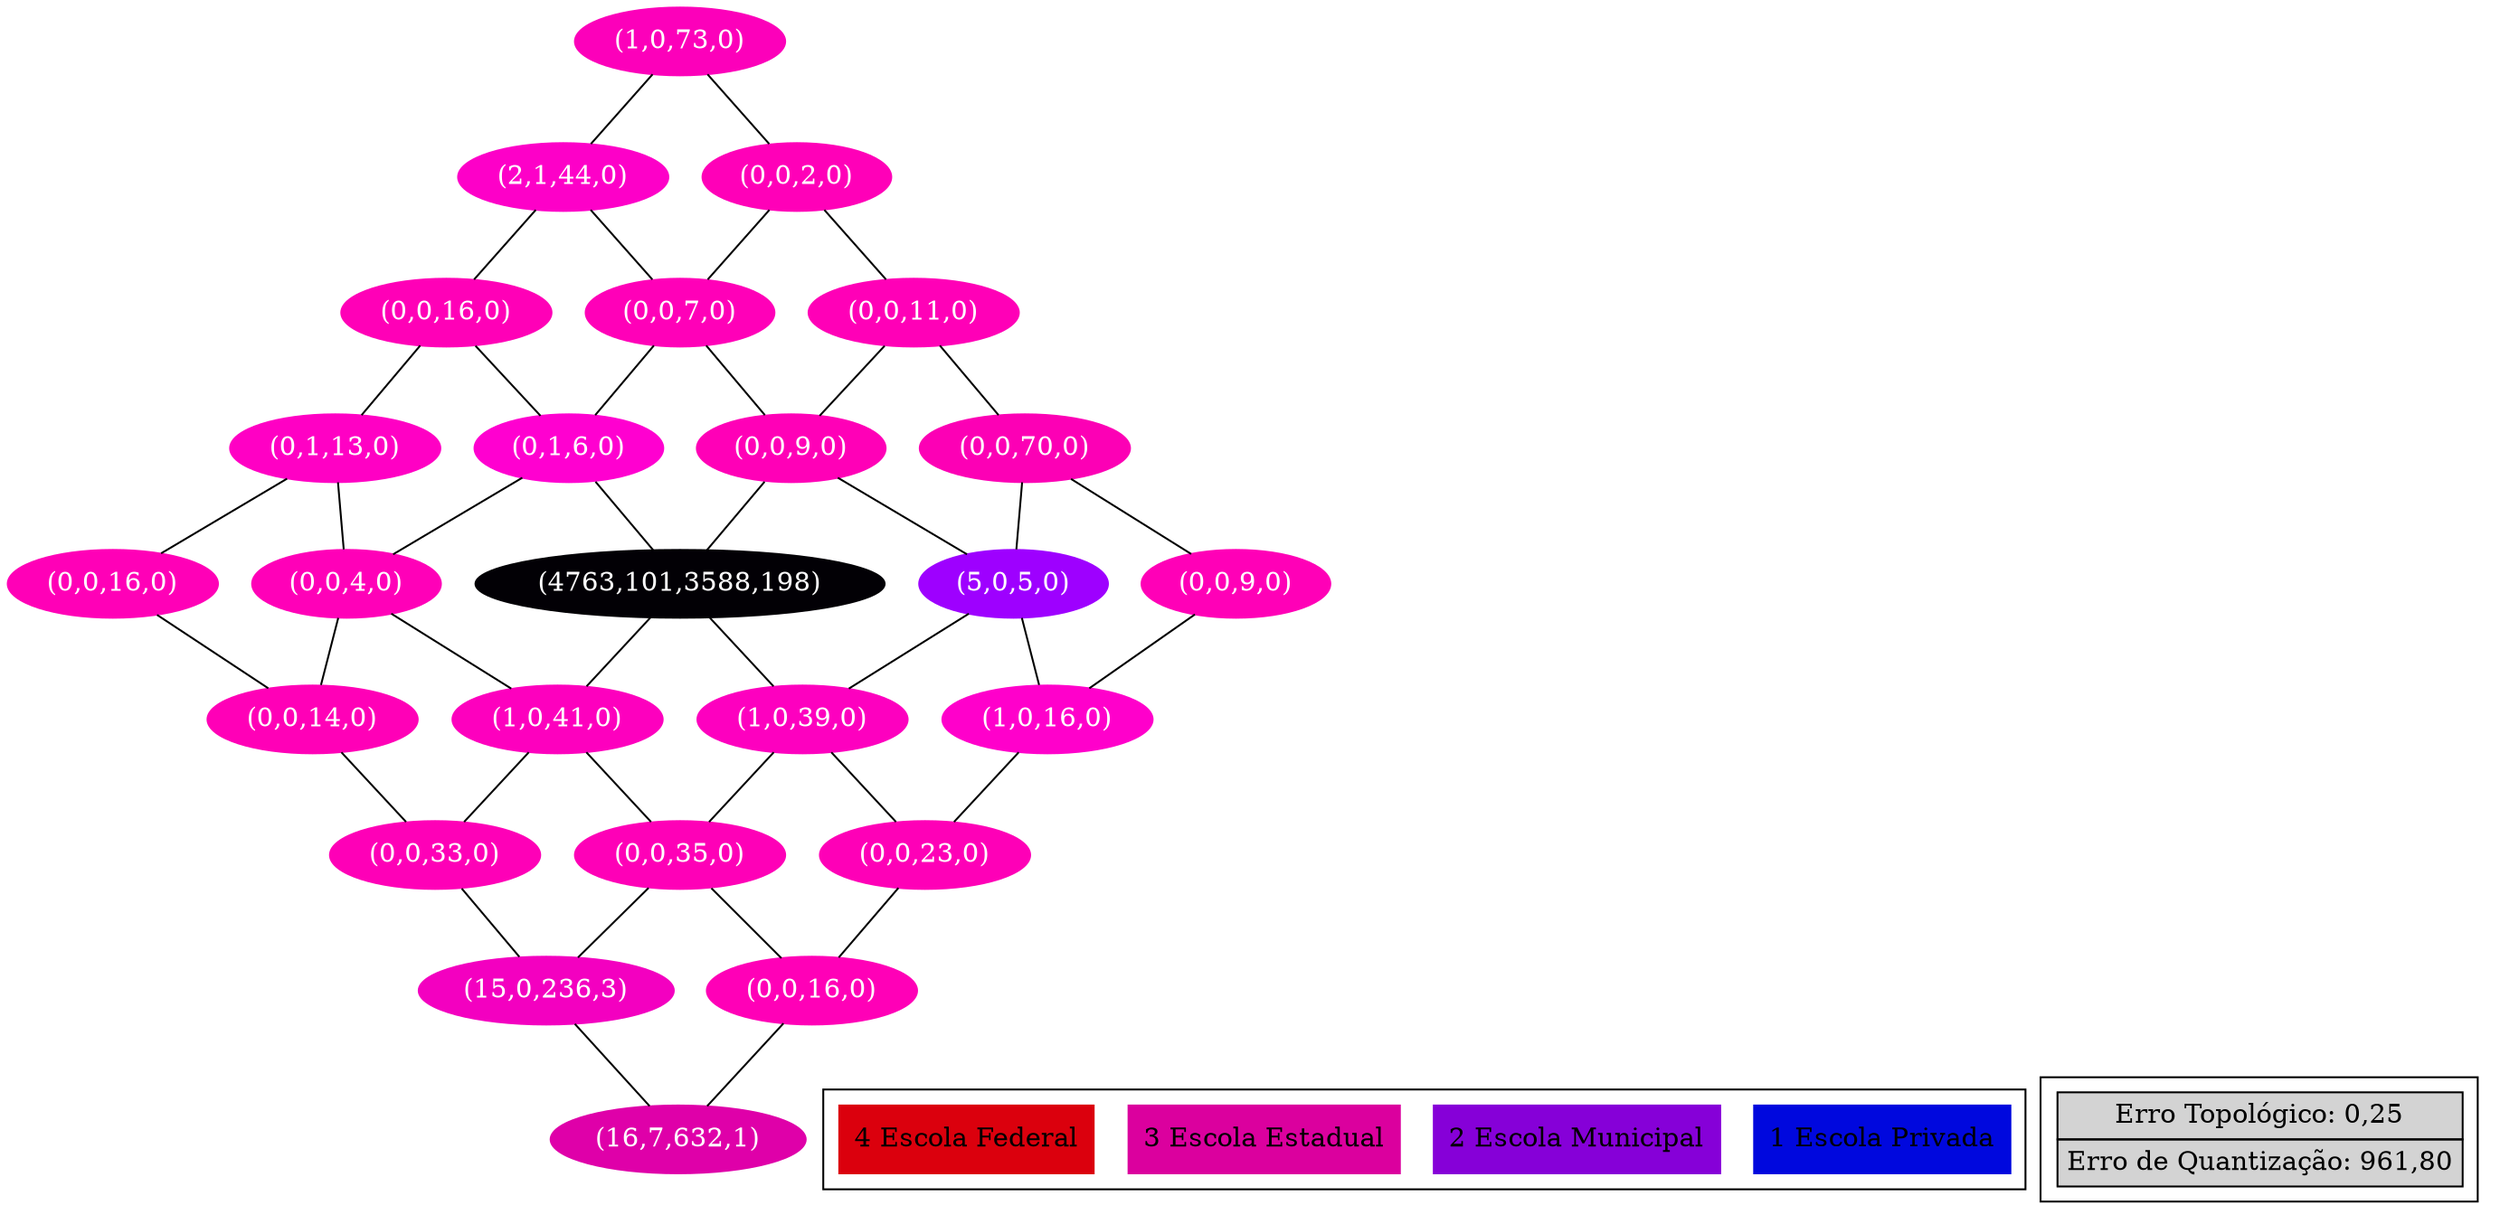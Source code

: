 // 0 0.35 4 4 0.7 0.1 15 0.0000001 1000 5 5 enem2.cores teste 1
//ErroQ:961,798842 MedidaF:0,296013 ErroT:0,253970
 /* -- Parâmetros --
Viz:4
r:5
s:5
quantIteracoes:1000
seed:1456422945356
Arquivo de cores:enem2.cores
Rede preenchida aleatoriamente.*/
graph {
node [style=filled, fontcolor=white];
rankdir="BT";

"0,0"[label="(16,7,632,1)",color="0.874 1 0.874 "];
"0,1"[label="(15,0,236,3)",color="0.868 1 0.95 "];
"0,2"[label="(0,0,33,0)",color="0.88 1 0.993 "];
"0,3"[label="(0,0,14,0)",color="0.88 1 0.997 "];
"0,4"[label="(0,0,16,0)",color="0.88 1 0.997 "];
"1,0"[label="(0,0,16,0)",color="0.88 1 0.997 "];
"1,1"[label="(0,0,35,0)",color="0.88 1 0.993 "];
"1,2"[label="(1,0,41,0)",color="0.875 1 0.992 "];
"1,3"[label="(0,0,4,0)",color="0.88 1 0.999 "];
"1,4"[label="(0,1,13,0)",color="0.872 1 0.997 "];
"2,0"[label="(0,0,23,0)",color="0.88 1 0.995 "];
"2,1"[label="(1,0,39,0)",color="0.874 1 0.992 "];
"2,2"[label="(4763,101,3588,198)",color="0.76 1 0.02 "];
"2,3"[label="(0,1,6,0)",color="0.864 1 0.999 "];
"2,4"[label="(0,0,16,0)",color="0.88 1 0.997 "];
"3,0"[label="(1,0,16,0)",color="0.867 1 0.997 "];
"3,1"[label="(5,0,5,0)",color="0.77 1 0.998 "];
"3,2"[label="(0,0,9,0)",color="0.88 1 0.998 "];
"3,3"[label="(0,0,7,0)",color="0.88 1 0.999 "];
"3,4"[label="(2,1,44,0)",color="0.868 1 0.991 "];
"4,0"[label="(0,0,9,0)",color="0.88 1 0.998 "];
"4,1"[label="(0,0,70,0)",color="0.88 1 0.986 "];
"4,2"[label="(0,0,11,0)",color="0.88 1 0.998 "];
"4,3"[label="(0,0,2,0)",color="0.88 1 1 "];
"4,4"[label="(1,0,73,0)",color="0.877 1 0.985 "];

"0,0"  -- {"1,0" ; "0,1" };
"0,1"  -- {"1,1" ; "0,2" ; };
"0,2"  -- {"1,2" ; "0,3" ; };
"0,3"  -- {"1,3" ; "0,4" ; };
"0,4"  -- {"1,4" ; };
"1,0"  -- {"2,0" ; "1,1" ; };
"1,1"  -- {"2,1" ; "1,2" ; };
"1,2"  -- {"2,2" ; "1,3" ; };
"1,3"  -- {"2,3" ; "1,4" ; };
"1,4"  -- {"2,4" ; };
"2,0"  -- {"3,0" ; "2,1" ; };
"2,1"  -- {"3,1" ; "2,2" ; };
"2,2"  -- {"3,2" ; "2,3" ; };
"2,3"  -- {"3,3" ; "2,4" ; };
"2,4"  -- {"3,4" ; };
"3,0"  -- {"4,0" ; "3,1" ; };
"3,1"  -- {"4,1" ; "3,2" ; };
"3,2"  -- {"4,2" ; "3,3" ; };
"3,3"  -- {"4,3" ; "3,4" ; };
"3,4"  -- {"4,4" ; };
"4,0"  -- {"4,1" ; };
"4,1"  -- {"4,2" ; };
"4,2"  -- {"4,3" ; };
"4,3"  -- {"4,4" ; };

subgraph cluster_0 {
label="";
node [shape=record,fontcolor=black];
a[label="1 Escola Privada",color="0.66 1 0.871 "];
b[label="2 Escola Municipal",color="0.77 1 0.846 "];
c[label="3 Escola Estadual",color="0.88 1 0.859 "];
d[label="4 Escola Federal",color="0.99 1 0.859 "];
}

subgraph cluster_1 {
label="";
rank = sink;
node [shape=record,fontcolor=black];

Legend [shape=none, margin=0, label=<
<TABLE ALIGN="LEFT" BORDER="0" CELLBORDER="1" CELLSPACING="0" CELLPADDING="4">
<TR>
<TD>Erro Topológico: 0,25</TD>
</TR>
<TR>
<TD>Erro de Quantização: 961,80</TD>
</TR>
</TABLE>
>];
}
}
